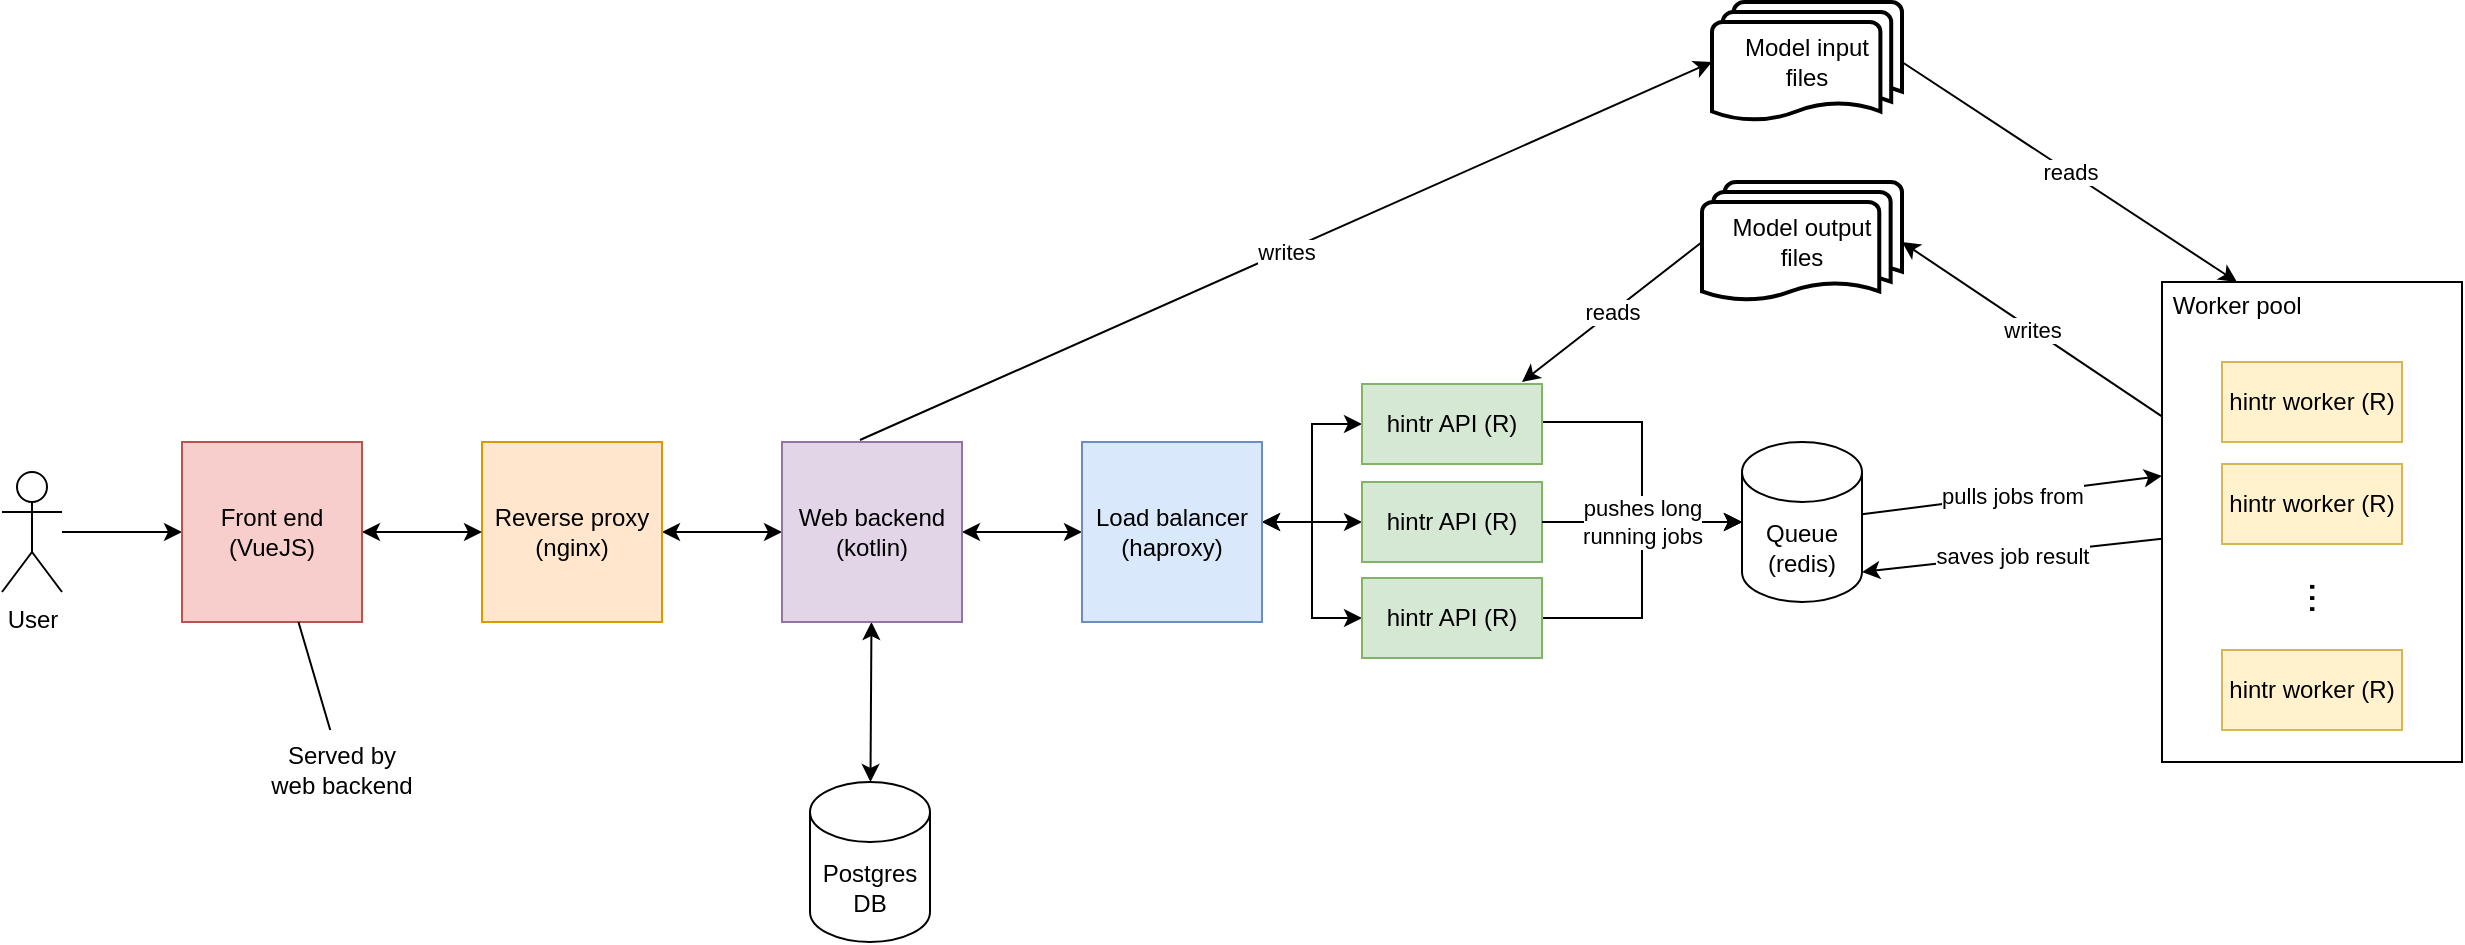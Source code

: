 <mxfile version="23.1.5" type="device">
  <diagram name="Page-1" id="mrLRq-gBbGAqhJcwb7oF">
    <mxGraphModel dx="2261" dy="776" grid="1" gridSize="10" guides="1" tooltips="1" connect="1" arrows="1" fold="1" page="1" pageScale="1" pageWidth="827" pageHeight="1169" math="0" shadow="0">
      <root>
        <mxCell id="0" />
        <mxCell id="1" parent="0" />
        <mxCell id="enksbB4cINpY5Lp8R2Yq-36" style="edgeStyle=orthogonalEdgeStyle;rounded=0;orthogonalLoop=1;jettySize=auto;html=1;entryX=0;entryY=0.5;entryDx=0;entryDy=0;startArrow=classic;startFill=1;" parent="1" source="enksbB4cINpY5Lp8R2Yq-1" target="enksbB4cINpY5Lp8R2Yq-8" edge="1">
          <mxGeometry relative="1" as="geometry" />
        </mxCell>
        <mxCell id="enksbB4cINpY5Lp8R2Yq-1" value="Reverse proxy (nginx)" style="whiteSpace=wrap;html=1;aspect=fixed;fillColor=#ffe6cc;strokeColor=#d79b00;" parent="1" vertex="1">
          <mxGeometry x="190" y="350" width="90" height="90" as="geometry" />
        </mxCell>
        <mxCell id="enksbB4cINpY5Lp8R2Yq-35" style="rounded=0;orthogonalLoop=1;jettySize=auto;html=1;entryX=0;entryY=0.5;entryDx=0;entryDy=0;startArrow=classic;startFill=1;" parent="1" source="xo1VzQMQgrcLEJfLTpk3-3" target="enksbB4cINpY5Lp8R2Yq-1" edge="1">
          <mxGeometry relative="1" as="geometry">
            <mxPoint x="120" y="395" as="sourcePoint" />
          </mxGeometry>
        </mxCell>
        <mxCell id="xo1VzQMQgrcLEJfLTpk3-4" style="edgeStyle=orthogonalEdgeStyle;rounded=0;orthogonalLoop=1;jettySize=auto;html=1;entryX=0;entryY=0.5;entryDx=0;entryDy=0;" parent="1" source="enksbB4cINpY5Lp8R2Yq-2" target="xo1VzQMQgrcLEJfLTpk3-3" edge="1">
          <mxGeometry relative="1" as="geometry" />
        </mxCell>
        <mxCell id="enksbB4cINpY5Lp8R2Yq-2" value="User" style="shape=umlActor;verticalLabelPosition=bottom;verticalAlign=top;html=1;outlineConnect=0;" parent="1" vertex="1">
          <mxGeometry x="-50" y="365" width="30" height="60" as="geometry" />
        </mxCell>
        <mxCell id="enksbB4cINpY5Lp8R2Yq-13" value="writes" style="rounded=0;orthogonalLoop=1;jettySize=auto;html=1;exitX=0.433;exitY=-0.011;exitDx=0;exitDy=0;exitPerimeter=0;entryX=0;entryY=0.5;entryDx=0;entryDy=0;entryPerimeter=0;" parent="1" source="enksbB4cINpY5Lp8R2Yq-8" target="IKczTqCUPlN_g3r6p8hn-4" edge="1">
          <mxGeometry relative="1" as="geometry" />
        </mxCell>
        <mxCell id="enksbB4cINpY5Lp8R2Yq-17" style="rounded=0;orthogonalLoop=1;jettySize=auto;html=1;startArrow=classic;startFill=1;" parent="1" source="enksbB4cINpY5Lp8R2Yq-8" target="enksbB4cINpY5Lp8R2Yq-10" edge="1">
          <mxGeometry relative="1" as="geometry" />
        </mxCell>
        <mxCell id="enksbB4cINpY5Lp8R2Yq-37" style="edgeStyle=orthogonalEdgeStyle;rounded=0;orthogonalLoop=1;jettySize=auto;html=1;entryX=0;entryY=0.5;entryDx=0;entryDy=0;startArrow=classic;startFill=1;" parent="1" source="enksbB4cINpY5Lp8R2Yq-8" target="enksbB4cINpY5Lp8R2Yq-15" edge="1">
          <mxGeometry relative="1" as="geometry" />
        </mxCell>
        <mxCell id="enksbB4cINpY5Lp8R2Yq-8" value="Web backend (kotlin)" style="whiteSpace=wrap;html=1;aspect=fixed;fillColor=#e1d5e7;strokeColor=#9673a6;" parent="1" vertex="1">
          <mxGeometry x="340" y="350" width="90" height="90" as="geometry" />
        </mxCell>
        <mxCell id="enksbB4cINpY5Lp8R2Yq-10" value="Postgres DB" style="shape=cylinder3;whiteSpace=wrap;html=1;boundedLbl=1;backgroundOutline=1;size=15;" parent="1" vertex="1">
          <mxGeometry x="354" y="520" width="60" height="80" as="geometry" />
        </mxCell>
        <mxCell id="enksbB4cINpY5Lp8R2Yq-33" value="reads" style="rounded=0;orthogonalLoop=1;jettySize=auto;html=1;entryX=0.25;entryY=0;entryDx=0;entryDy=0;exitX=1;exitY=0.5;exitDx=0;exitDy=0;exitPerimeter=0;" parent="1" source="IKczTqCUPlN_g3r6p8hn-4" target="enksbB4cINpY5Lp8R2Yq-23" edge="1">
          <mxGeometry relative="1" as="geometry" />
        </mxCell>
        <mxCell id="enksbB4cINpY5Lp8R2Yq-40" style="edgeStyle=orthogonalEdgeStyle;rounded=0;orthogonalLoop=1;jettySize=auto;html=1;entryX=0;entryY=0.5;entryDx=0;entryDy=0;" parent="1" source="enksbB4cINpY5Lp8R2Yq-15" target="enksbB4cINpY5Lp8R2Yq-16" edge="1">
          <mxGeometry relative="1" as="geometry">
            <Array as="points">
              <mxPoint x="605" y="390" />
              <mxPoint x="605" y="341" />
            </Array>
          </mxGeometry>
        </mxCell>
        <mxCell id="enksbB4cINpY5Lp8R2Yq-41" style="edgeStyle=orthogonalEdgeStyle;rounded=0;orthogonalLoop=1;jettySize=auto;html=1;entryX=0;entryY=0.5;entryDx=0;entryDy=0;startArrow=classic;startFill=1;" parent="1" source="enksbB4cINpY5Lp8R2Yq-15" target="enksbB4cINpY5Lp8R2Yq-38" edge="1">
          <mxGeometry relative="1" as="geometry">
            <Array as="points">
              <mxPoint x="600" y="390" />
              <mxPoint x="600" y="390" />
            </Array>
          </mxGeometry>
        </mxCell>
        <mxCell id="enksbB4cINpY5Lp8R2Yq-42" style="edgeStyle=orthogonalEdgeStyle;rounded=0;orthogonalLoop=1;jettySize=auto;html=1;entryX=0;entryY=0.5;entryDx=0;entryDy=0;startArrow=classic;startFill=1;" parent="1" source="enksbB4cINpY5Lp8R2Yq-15" target="enksbB4cINpY5Lp8R2Yq-39" edge="1">
          <mxGeometry relative="1" as="geometry">
            <Array as="points">
              <mxPoint x="605" y="390" />
              <mxPoint x="605" y="438" />
            </Array>
          </mxGeometry>
        </mxCell>
        <mxCell id="enksbB4cINpY5Lp8R2Yq-15" value="Load balancer (haproxy)" style="whiteSpace=wrap;html=1;aspect=fixed;fillColor=#dae8fc;strokeColor=#6c8ebf;" parent="1" vertex="1">
          <mxGeometry x="490" y="350" width="90" height="90" as="geometry" />
        </mxCell>
        <mxCell id="enksbB4cINpY5Lp8R2Yq-43" style="edgeStyle=orthogonalEdgeStyle;rounded=0;orthogonalLoop=1;jettySize=auto;html=1;" parent="1" source="enksbB4cINpY5Lp8R2Yq-16" target="enksbB4cINpY5Lp8R2Yq-18" edge="1">
          <mxGeometry relative="1" as="geometry">
            <Array as="points">
              <mxPoint x="770" y="340" />
              <mxPoint x="770" y="390" />
            </Array>
          </mxGeometry>
        </mxCell>
        <mxCell id="enksbB4cINpY5Lp8R2Yq-16" value="hintr API (R)" style="whiteSpace=wrap;html=1;fillColor=#d5e8d4;strokeColor=#82b366;" parent="1" vertex="1">
          <mxGeometry x="630" y="321" width="90" height="40" as="geometry" />
        </mxCell>
        <mxCell id="enksbB4cINpY5Lp8R2Yq-28" value="pulls jobs from" style="rounded=0;orthogonalLoop=1;jettySize=auto;html=1;entryX=0;entryY=0.404;entryDx=0;entryDy=0;entryPerimeter=0;" parent="1" source="enksbB4cINpY5Lp8R2Yq-18" target="enksbB4cINpY5Lp8R2Yq-23" edge="1">
          <mxGeometry relative="1" as="geometry" />
        </mxCell>
        <mxCell id="enksbB4cINpY5Lp8R2Yq-18" value="Queue (redis)" style="shape=cylinder3;whiteSpace=wrap;html=1;boundedLbl=1;backgroundOutline=1;size=15;" parent="1" vertex="1">
          <mxGeometry x="820" y="350" width="60" height="80" as="geometry" />
        </mxCell>
        <mxCell id="enksbB4cINpY5Lp8R2Yq-32" value="writes" style="rounded=0;orthogonalLoop=1;jettySize=auto;html=1;entryX=1;entryY=0.5;entryDx=0;entryDy=0;entryPerimeter=0;exitX=0.007;exitY=0.283;exitDx=0;exitDy=0;exitPerimeter=0;" parent="1" source="enksbB4cINpY5Lp8R2Yq-23" target="IKczTqCUPlN_g3r6p8hn-3" edge="1">
          <mxGeometry relative="1" as="geometry">
            <mxPoint x="1030" y="309.997" as="sourcePoint" />
            <mxPoint x="880" y="223.33" as="targetPoint" />
          </mxGeometry>
        </mxCell>
        <mxCell id="enksbB4cINpY5Lp8R2Yq-23" value="&lt;div style=&quot;text-align: center;&quot;&gt;&lt;span style=&quot;background-color: initial;&quot;&gt;&amp;nbsp;Worker pool&lt;/span&gt;&lt;/div&gt;&lt;div style=&quot;text-align: center;&quot;&gt;&lt;span style=&quot;background-color: initial;&quot;&gt;&lt;br&gt;&lt;/span&gt;&lt;/div&gt;&lt;div style=&quot;text-align: center;&quot;&gt;&lt;span style=&quot;background-color: initial;&quot;&gt;&lt;br&gt;&lt;/span&gt;&lt;/div&gt;&lt;div style=&quot;text-align: center;&quot;&gt;&lt;span style=&quot;background-color: initial;&quot;&gt;&lt;br&gt;&lt;/span&gt;&lt;/div&gt;&lt;div style=&quot;text-align: center;&quot;&gt;&lt;span style=&quot;background-color: initial;&quot;&gt;&lt;br&gt;&lt;/span&gt;&lt;/div&gt;&lt;div style=&quot;text-align: center;&quot;&gt;&lt;span style=&quot;background-color: initial;&quot;&gt;&lt;br&gt;&lt;/span&gt;&lt;/div&gt;&lt;div style=&quot;text-align: center;&quot;&gt;&lt;span style=&quot;background-color: initial;&quot;&gt;&lt;br&gt;&lt;/span&gt;&lt;/div&gt;&lt;div style=&quot;text-align: center;&quot;&gt;&lt;span style=&quot;background-color: initial;&quot;&gt;&lt;br&gt;&lt;/span&gt;&lt;/div&gt;&lt;div style=&quot;text-align: center;&quot;&gt;&lt;span style=&quot;background-color: initial;&quot;&gt;&lt;br&gt;&lt;/span&gt;&lt;/div&gt;&lt;div style=&quot;text-align: center;&quot;&gt;&lt;span style=&quot;background-color: initial;&quot;&gt;&lt;br&gt;&lt;/span&gt;&lt;/div&gt;&lt;div style=&quot;text-align: center;&quot;&gt;&lt;span style=&quot;background-color: initial;&quot;&gt;&lt;br&gt;&lt;/span&gt;&lt;/div&gt;&lt;div style=&quot;text-align: center;&quot;&gt;&lt;span style=&quot;background-color: initial;&quot;&gt;&lt;br&gt;&lt;/span&gt;&lt;/div&gt;&lt;div style=&quot;text-align: center;&quot;&gt;&lt;span style=&quot;background-color: initial;&quot;&gt;&lt;br&gt;&lt;/span&gt;&lt;/div&gt;&lt;div style=&quot;text-align: center;&quot;&gt;&lt;span style=&quot;background-color: initial;&quot;&gt;&lt;br&gt;&lt;/span&gt;&lt;/div&gt;&lt;div style=&quot;text-align: center;&quot;&gt;&lt;span style=&quot;background-color: initial;&quot;&gt;&lt;br&gt;&lt;/span&gt;&lt;/div&gt;&lt;div style=&quot;text-align: center;&quot;&gt;&lt;span style=&quot;background-color: initial;&quot;&gt;&lt;br&gt;&lt;/span&gt;&lt;/div&gt;" style="rounded=0;whiteSpace=wrap;html=1;align=left;" parent="1" vertex="1">
          <mxGeometry x="1030" y="270" width="150" height="240" as="geometry" />
        </mxCell>
        <mxCell id="enksbB4cINpY5Lp8R2Yq-34" value="saves job result" style="rounded=0;orthogonalLoop=1;jettySize=auto;html=1;entryX=1;entryY=1;entryDx=0;entryDy=-15;entryPerimeter=0;" parent="1" source="enksbB4cINpY5Lp8R2Yq-23" target="enksbB4cINpY5Lp8R2Yq-18" edge="1">
          <mxGeometry relative="1" as="geometry">
            <mxPoint x="880" y="460" as="sourcePoint" />
            <mxPoint x="1020" y="464" as="targetPoint" />
          </mxGeometry>
        </mxCell>
        <mxCell id="enksbB4cINpY5Lp8R2Yq-38" value="hintr API (R)" style="whiteSpace=wrap;html=1;fillColor=#d5e8d4;strokeColor=#82b366;" parent="1" vertex="1">
          <mxGeometry x="630" y="370" width="90" height="40" as="geometry" />
        </mxCell>
        <mxCell id="enksbB4cINpY5Lp8R2Yq-44" style="edgeStyle=orthogonalEdgeStyle;rounded=0;orthogonalLoop=1;jettySize=auto;html=1;entryX=0;entryY=0.5;entryDx=0;entryDy=0;entryPerimeter=0;" parent="1" source="enksbB4cINpY5Lp8R2Yq-39" target="enksbB4cINpY5Lp8R2Yq-18" edge="1">
          <mxGeometry relative="1" as="geometry" />
        </mxCell>
        <mxCell id="enksbB4cINpY5Lp8R2Yq-39" value="hintr API (R)" style="whiteSpace=wrap;html=1;fillColor=#d5e8d4;strokeColor=#82b366;" parent="1" vertex="1">
          <mxGeometry x="630" y="418" width="90" height="40" as="geometry" />
        </mxCell>
        <mxCell id="enksbB4cINpY5Lp8R2Yq-19" value="pushes long&lt;br&gt;running jobs" style="rounded=0;orthogonalLoop=1;jettySize=auto;html=1;entryX=0;entryY=0.5;entryDx=0;entryDy=0;entryPerimeter=0;exitX=1;exitY=0.5;exitDx=0;exitDy=0;" parent="1" source="enksbB4cINpY5Lp8R2Yq-38" target="enksbB4cINpY5Lp8R2Yq-18" edge="1">
          <mxGeometry relative="1" as="geometry">
            <Array as="points">
              <mxPoint x="770" y="390" />
            </Array>
          </mxGeometry>
        </mxCell>
        <mxCell id="xo1VzQMQgrcLEJfLTpk3-3" value="Front end&lt;br&gt;(VueJS)" style="whiteSpace=wrap;html=1;aspect=fixed;fillColor=#f8cecc;strokeColor=#b85450;" parent="1" vertex="1">
          <mxGeometry x="40" y="350" width="90" height="90" as="geometry" />
        </mxCell>
        <mxCell id="xo1VzQMQgrcLEJfLTpk3-5" value="hintr worker (R)" style="whiteSpace=wrap;html=1;fillColor=#fff2cc;strokeColor=#d6b656;" parent="1" vertex="1">
          <mxGeometry x="1060" y="310" width="90" height="40" as="geometry" />
        </mxCell>
        <mxCell id="xo1VzQMQgrcLEJfLTpk3-6" value="hintr worker (R)" style="whiteSpace=wrap;html=1;fillColor=#fff2cc;strokeColor=#d6b656;" parent="1" vertex="1">
          <mxGeometry x="1060" y="361" width="90" height="40" as="geometry" />
        </mxCell>
        <mxCell id="xo1VzQMQgrcLEJfLTpk3-8" value="hintr worker (R)" style="whiteSpace=wrap;html=1;fillColor=#fff2cc;strokeColor=#d6b656;" parent="1" vertex="1">
          <mxGeometry x="1060" y="454" width="90" height="40" as="geometry" />
        </mxCell>
        <mxCell id="xo1VzQMQgrcLEJfLTpk3-9" value="&lt;font style=&quot;font-size: 20px;&quot;&gt;...&lt;/font&gt;" style="text;html=1;align=center;verticalAlign=middle;whiteSpace=wrap;rounded=0;rotation=90;" parent="1" vertex="1">
          <mxGeometry x="1082" y="413" width="60" height="30" as="geometry" />
        </mxCell>
        <mxCell id="IKczTqCUPlN_g3r6p8hn-2" value="reads" style="rounded=0;orthogonalLoop=1;jettySize=auto;html=1;entryX=0;entryY=0.5;entryDx=0;entryDy=0;entryPerimeter=0;endArrow=none;endFill=0;startArrow=classic;startFill=1;" edge="1" parent="1" target="IKczTqCUPlN_g3r6p8hn-3">
          <mxGeometry relative="1" as="geometry">
            <mxPoint x="710" y="320" as="sourcePoint" />
            <mxPoint x="830" y="265" as="targetPoint" />
          </mxGeometry>
        </mxCell>
        <mxCell id="IKczTqCUPlN_g3r6p8hn-3" value="Model output&lt;br&gt;files" style="strokeWidth=2;html=1;shape=mxgraph.flowchart.multi-document;whiteSpace=wrap;" vertex="1" parent="1">
          <mxGeometry x="800" y="220" width="100" height="60" as="geometry" />
        </mxCell>
        <mxCell id="IKczTqCUPlN_g3r6p8hn-4" value="Model input&lt;br&gt;files" style="strokeWidth=2;html=1;shape=mxgraph.flowchart.multi-document;whiteSpace=wrap;" vertex="1" parent="1">
          <mxGeometry x="805" y="130" width="95" height="60" as="geometry" />
        </mxCell>
        <mxCell id="IKczTqCUPlN_g3r6p8hn-7" style="rounded=0;orthogonalLoop=1;jettySize=auto;html=1;endArrow=none;endFill=0;" edge="1" parent="1" source="IKczTqCUPlN_g3r6p8hn-6" target="xo1VzQMQgrcLEJfLTpk3-3">
          <mxGeometry relative="1" as="geometry" />
        </mxCell>
        <mxCell id="IKczTqCUPlN_g3r6p8hn-6" value="Served by web backend" style="text;html=1;align=center;verticalAlign=middle;whiteSpace=wrap;rounded=0;" vertex="1" parent="1">
          <mxGeometry x="80" y="494" width="80" height="40" as="geometry" />
        </mxCell>
      </root>
    </mxGraphModel>
  </diagram>
</mxfile>
